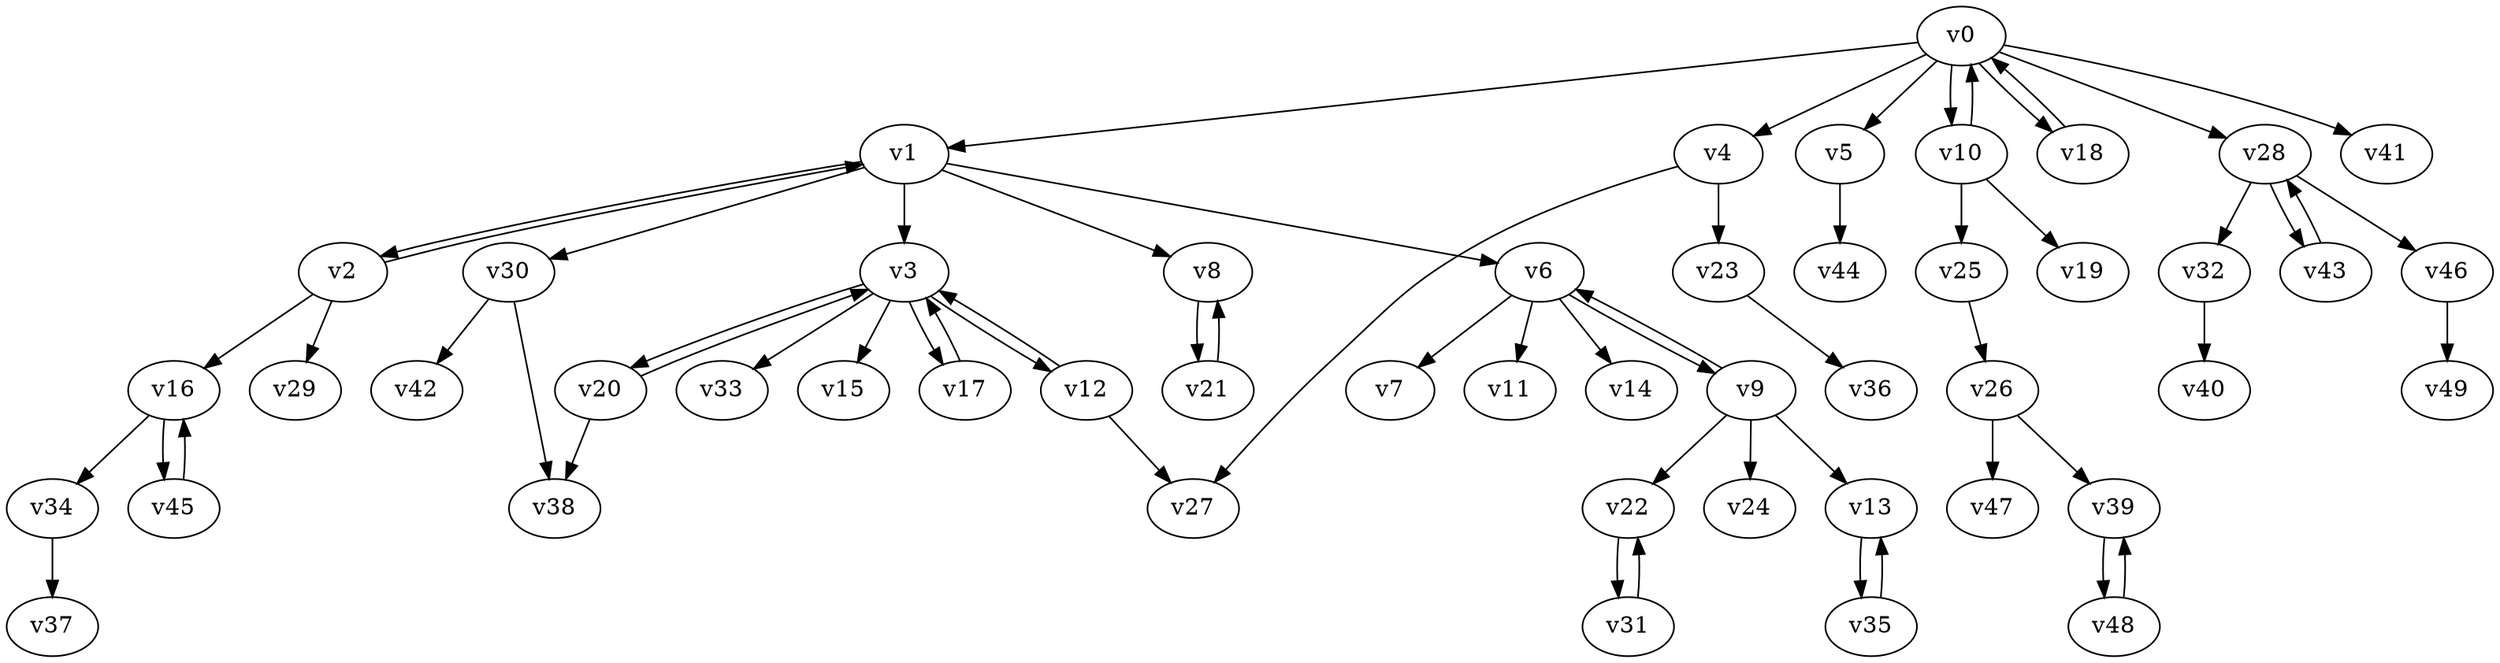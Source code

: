 digraph test067 {
    v0 [name="v0", player=0, weight=9];
    v1 [name="v1", player=1, weight=10];
    v2 [name="v2", player=0, weight=9];
    v3 [name="v3", player=1, weight=2];
    v4 [name="v4", player=0, weight=8];
    v5 [name="v5", player=1, weight=12];
    v6 [name="v6", player=0, weight=5];
    v7 [name="v7", player=1, weight=-1];
    v8 [name="v8", player=0, weight=5];
    v9 [name="v9", player=1, weight=5];
    v10 [name="v10", player=0, weight=10];
    v11 [name="v11", player=1, weight=13];
    v12 [name="v12", player=0, weight=4];
    v13 [name="v13", player=1, weight=-2];
    v14 [name="v14", player=0, weight=11];
    v15 [name="v15", player=1, weight=7];
    v16 [name="v16", player=0, weight=5];
    v17 [name="v17", player=1, weight=14];
    v18 [name="v18", player=0, weight=7];
    v19 [name="v19", player=1, weight=10];
    v20 [name="v20", player=0, weight=14];
    v21 [name="v21", player=1, weight=8];
    v22 [name="v22", player=0, weight=1];
    v23 [name="v23", player=1, weight=5];
    v24 [name="v24", player=0, weight=7];
    v25 [name="v25", player=1, weight=5];
    v26 [name="v26", player=0, weight=10];
    v27 [name="v27", player=1, weight=0];
    v28 [name="v28", player=0, weight=14];
    v29 [name="v29", player=1, weight=0];
    v30 [name="v30", player=0, weight=10];
    v31 [name="v31", player=1, weight=4];
    v32 [name="v32", player=0, weight=11];
    v33 [name="v33", player=1, weight=9];
    v34 [name="v34", player=0, weight=15];
    v35 [name="v35", player=1, weight=15];
    v36 [name="v36", player=0, weight=-2];
    v37 [name="v37", player=1, weight=15];
    v38 [name="v38", player=0, weight=3];
    v39 [name="v39", player=1, weight=0];
    v40 [name="v40", player=0, weight=13];
    v41 [name="v41", player=1, weight=16];
    v42 [name="v42", player=0, weight=12];
    v43 [name="v43", player=1, weight=7];
    v44 [name="v44", player=0, weight=10];
    v45 [name="v45", player=1, weight=7];
    v46 [name="v46", player=0, weight=3];
    v47 [name="v47", player=1, weight=-3];
    v48 [name="v48", player=0, weight=7];
    v49 [name="v49", player=1, weight=10];
    v0 -> v1;
    v1 -> v2;
    v2 -> v1;
    v1 -> v3;
    v0 -> v4;
    v0 -> v5;
    v1 -> v6;
    v6 -> v7;
    v1 -> v8;
    v6 -> v9;
    v9 -> v6;
    v0 -> v10;
    v10 -> v0;
    v6 -> v11;
    v3 -> v12;
    v12 -> v3;
    v9 -> v13;
    v6 -> v14;
    v3 -> v15;
    v2 -> v16;
    v3 -> v17;
    v17 -> v3;
    v0 -> v18;
    v18 -> v0;
    v10 -> v19;
    v3 -> v20;
    v20 -> v3;
    v8 -> v21;
    v21 -> v8;
    v9 -> v22;
    v4 -> v23;
    v9 -> v24;
    v10 -> v25;
    v25 -> v26;
    v12 -> v27;
    v0 -> v28;
    v2 -> v29;
    v1 -> v30;
    v22 -> v31;
    v31 -> v22;
    v28 -> v32;
    v3 -> v33;
    v16 -> v34;
    v13 -> v35;
    v35 -> v13;
    v23 -> v36;
    v34 -> v37;
    v30 -> v38;
    v26 -> v39;
    v32 -> v40;
    v0 -> v41;
    v30 -> v42;
    v28 -> v43;
    v43 -> v28;
    v5 -> v44;
    v16 -> v45;
    v45 -> v16;
    v28 -> v46;
    v26 -> v47;
    v39 -> v48;
    v48 -> v39;
    v46 -> v49;
    v20 -> v38;
    v4 -> v27;
}

